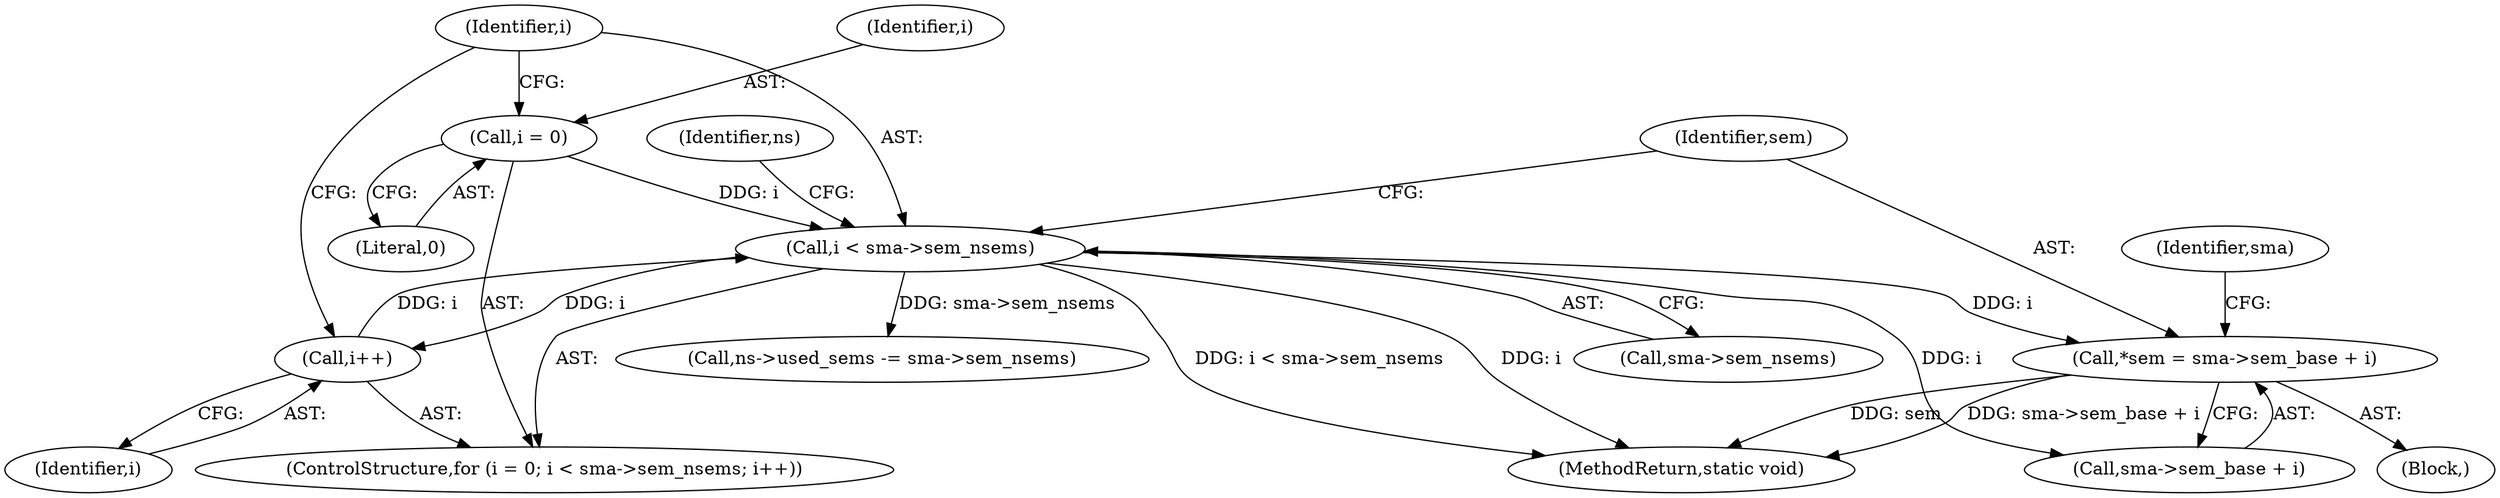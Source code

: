 digraph "0_linux_6062a8dc0517bce23e3c2f7d2fea5e22411269a3_3@integer" {
"1000180" [label="(Call,*sem = sma->sem_base + i)"];
"1000171" [label="(Call,i < sma->sem_nsems)"];
"1000168" [label="(Call,i = 0)"];
"1000176" [label="(Call,i++)"];
"1000167" [label="(ControlStructure,for (i = 0; i < sma->sem_nsems; i++))"];
"1000205" [label="(Call,ns->used_sems -= sma->sem_nsems)"];
"1000176" [label="(Call,i++)"];
"1000177" [label="(Identifier,i)"];
"1000180" [label="(Call,*sem = sma->sem_base + i)"];
"1000198" [label="(Identifier,ns)"];
"1000189" [label="(Identifier,sma)"];
"1000169" [label="(Identifier,i)"];
"1000216" [label="(MethodReturn,static void)"];
"1000170" [label="(Literal,0)"];
"1000178" [label="(Block,)"];
"1000182" [label="(Call,sma->sem_base + i)"];
"1000172" [label="(Identifier,i)"];
"1000171" [label="(Call,i < sma->sem_nsems)"];
"1000168" [label="(Call,i = 0)"];
"1000173" [label="(Call,sma->sem_nsems)"];
"1000181" [label="(Identifier,sem)"];
"1000180" -> "1000178"  [label="AST: "];
"1000180" -> "1000182"  [label="CFG: "];
"1000181" -> "1000180"  [label="AST: "];
"1000182" -> "1000180"  [label="AST: "];
"1000189" -> "1000180"  [label="CFG: "];
"1000180" -> "1000216"  [label="DDG: sem"];
"1000180" -> "1000216"  [label="DDG: sma->sem_base + i"];
"1000171" -> "1000180"  [label="DDG: i"];
"1000171" -> "1000167"  [label="AST: "];
"1000171" -> "1000173"  [label="CFG: "];
"1000172" -> "1000171"  [label="AST: "];
"1000173" -> "1000171"  [label="AST: "];
"1000181" -> "1000171"  [label="CFG: "];
"1000198" -> "1000171"  [label="CFG: "];
"1000171" -> "1000216"  [label="DDG: i"];
"1000171" -> "1000216"  [label="DDG: i < sma->sem_nsems"];
"1000168" -> "1000171"  [label="DDG: i"];
"1000176" -> "1000171"  [label="DDG: i"];
"1000171" -> "1000176"  [label="DDG: i"];
"1000171" -> "1000182"  [label="DDG: i"];
"1000171" -> "1000205"  [label="DDG: sma->sem_nsems"];
"1000168" -> "1000167"  [label="AST: "];
"1000168" -> "1000170"  [label="CFG: "];
"1000169" -> "1000168"  [label="AST: "];
"1000170" -> "1000168"  [label="AST: "];
"1000172" -> "1000168"  [label="CFG: "];
"1000176" -> "1000167"  [label="AST: "];
"1000176" -> "1000177"  [label="CFG: "];
"1000177" -> "1000176"  [label="AST: "];
"1000172" -> "1000176"  [label="CFG: "];
}
